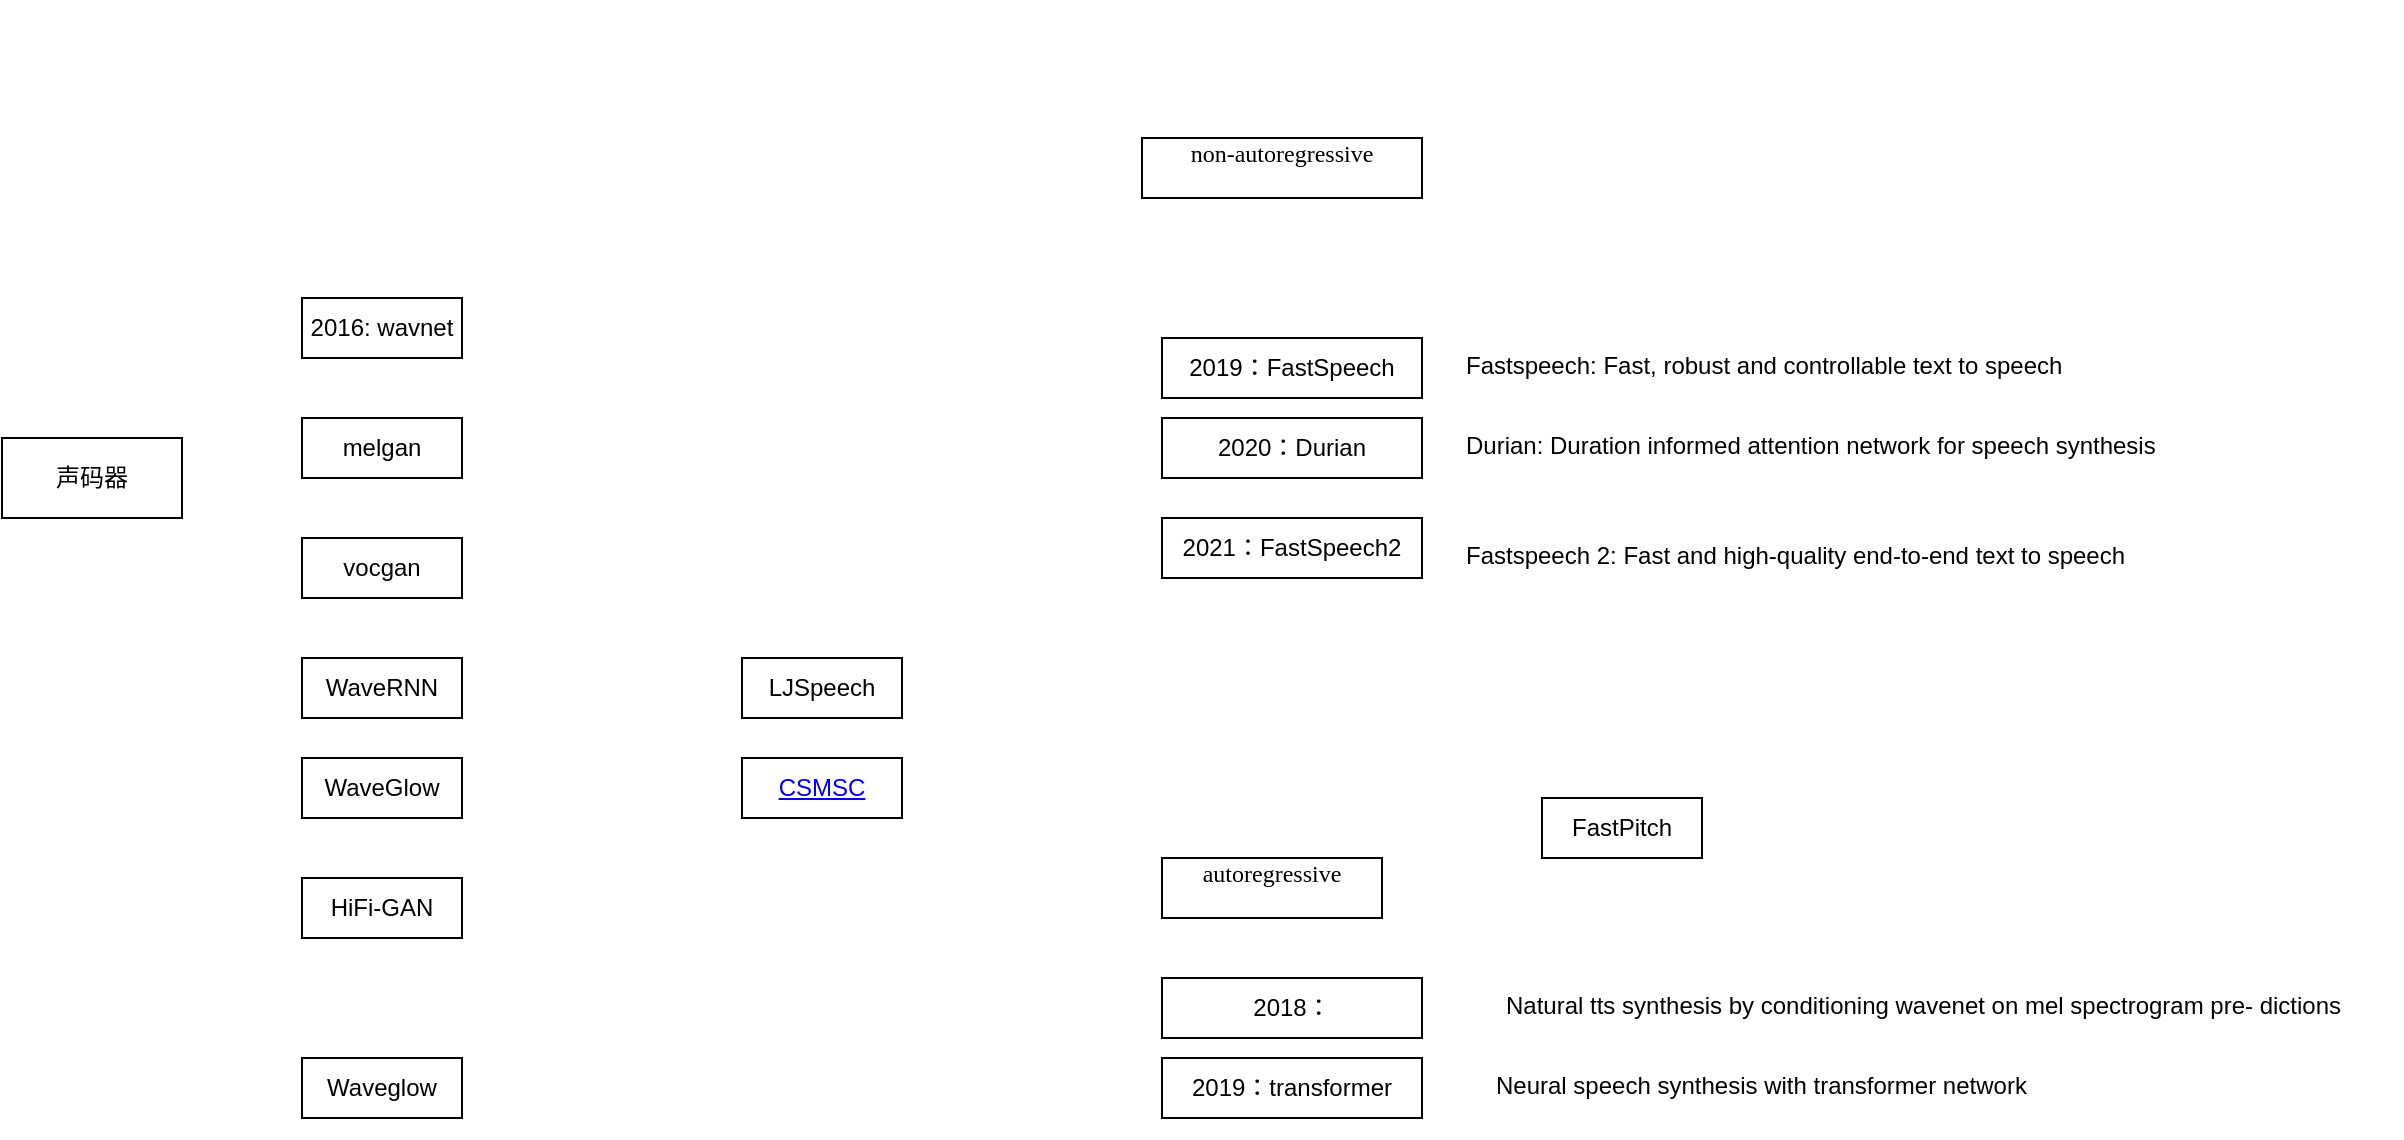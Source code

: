 <mxfile version="20.8.20" type="github">
  <diagram name="第 1 页" id="XqaPQaEN6GuPbCgxc5vC">
    <mxGraphModel dx="934" dy="589" grid="1" gridSize="10" guides="1" tooltips="1" connect="1" arrows="1" fold="1" page="1" pageScale="1" pageWidth="827" pageHeight="1169" math="0" shadow="0">
      <root>
        <mxCell id="0" />
        <mxCell id="1" parent="0" />
        <mxCell id="FTf-IxsuEyze3aedEXJP-1" value="声码器" style="rounded=0;whiteSpace=wrap;html=1;" vertex="1" parent="1">
          <mxGeometry x="90" y="220" width="90" height="40" as="geometry" />
        </mxCell>
        <mxCell id="FTf-IxsuEyze3aedEXJP-2" value="&lt;div&gt;2016: wavnet&lt;/div&gt;" style="rounded=0;whiteSpace=wrap;html=1;" vertex="1" parent="1">
          <mxGeometry x="240" y="150" width="80" height="30" as="geometry" />
        </mxCell>
        <mxCell id="FTf-IxsuEyze3aedEXJP-3" value="melgan" style="rounded=0;whiteSpace=wrap;html=1;" vertex="1" parent="1">
          <mxGeometry x="240" y="210" width="80" height="30" as="geometry" />
        </mxCell>
        <mxCell id="FTf-IxsuEyze3aedEXJP-4" value="&lt;div&gt;vocgan&lt;/div&gt;" style="rounded=0;whiteSpace=wrap;html=1;" vertex="1" parent="1">
          <mxGeometry x="240" y="270" width="80" height="30" as="geometry" />
        </mxCell>
        <mxCell id="FTf-IxsuEyze3aedEXJP-6" value="FastPitch" style="rounded=0;whiteSpace=wrap;html=1;" vertex="1" parent="1">
          <mxGeometry x="860" y="400" width="80" height="30" as="geometry" />
        </mxCell>
        <mxCell id="FTf-IxsuEyze3aedEXJP-7" value="&lt;div&gt;WaveRNN&lt;/div&gt;" style="rounded=0;whiteSpace=wrap;html=1;" vertex="1" parent="1">
          <mxGeometry x="240" y="330" width="80" height="30" as="geometry" />
        </mxCell>
        <mxCell id="FTf-IxsuEyze3aedEXJP-8" value="&lt;div&gt;&lt;div&gt;WaveGlow&lt;/div&gt;&lt;/div&gt;" style="rounded=0;whiteSpace=wrap;html=1;" vertex="1" parent="1">
          <mxGeometry x="240" y="380" width="80" height="30" as="geometry" />
        </mxCell>
        <mxCell id="FTf-IxsuEyze3aedEXJP-9" value="HiFi-GAN" style="rounded=0;whiteSpace=wrap;html=1;" vertex="1" parent="1">
          <mxGeometry x="240" y="440" width="80" height="30" as="geometry" />
        </mxCell>
        <mxCell id="FTf-IxsuEyze3aedEXJP-10" value="&lt;a href=&quot;https://www.data-baker.com/open_source.html&quot; target=&quot;_blank&quot;&gt;CSMSC&lt;/a&gt;" style="rounded=0;whiteSpace=wrap;html=1;" vertex="1" parent="1">
          <mxGeometry x="460" y="380" width="80" height="30" as="geometry" />
        </mxCell>
        <mxCell id="FTf-IxsuEyze3aedEXJP-11" value="Waveglow" style="rounded=0;whiteSpace=wrap;html=1;" vertex="1" parent="1">
          <mxGeometry x="240" y="530" width="80" height="30" as="geometry" />
        </mxCell>
        <mxCell id="FTf-IxsuEyze3aedEXJP-12" value="&lt;div&gt;2020：Durian&lt;/div&gt;" style="rounded=0;whiteSpace=wrap;html=1;" vertex="1" parent="1">
          <mxGeometry x="670" y="210" width="130" height="30" as="geometry" />
        </mxCell>
        <mxCell id="FTf-IxsuEyze3aedEXJP-13" value="2019：transformer" style="rounded=0;whiteSpace=wrap;html=1;" vertex="1" parent="1">
          <mxGeometry x="670" y="530" width="130" height="30" as="geometry" />
        </mxCell>
        <mxCell id="FTf-IxsuEyze3aedEXJP-14" value="&#xa;		&lt;div title=&quot;Page 1&quot; class=&quot;page&quot;&gt;&#xa;			&lt;div class=&quot;layoutArea&quot;&gt;&#xa;				&lt;div class=&quot;column&quot;&gt;&#xa;					&lt;p&gt;&lt;span style=&quot;font-size: 9.0pt; font-family: &#39;NimbusRomNo9L&#39;&quot;&gt;non-autoregressive&#xa;&lt;/span&gt;&lt;/p&gt;&#xa;				&lt;/div&gt;&#xa;			&lt;/div&gt;&#xa;		&lt;/div&gt;&#xa;	&#xa;" style="rounded=0;whiteSpace=wrap;html=1;" vertex="1" parent="1">
          <mxGeometry x="660" y="70" width="140" height="30" as="geometry" />
        </mxCell>
        <mxCell id="FTf-IxsuEyze3aedEXJP-15" value="&#xa;		&lt;div title=&quot;Page 1&quot; class=&quot;page&quot;&gt;&#xa;			&lt;div class=&quot;layoutArea&quot;&gt;&#xa;				&lt;div class=&quot;column&quot;&gt;&#xa;					&lt;p&gt;&lt;span style=&quot;font-size: 9.0pt; font-family: &#39;NimbusRomNo9L&#39;&quot;&gt;autoregressive&#xa;&lt;/span&gt;&lt;/p&gt;&#xa;				&lt;/div&gt;&#xa;			&lt;/div&gt;&#xa;		&lt;/div&gt;&#xa;	&#xa;" style="rounded=0;whiteSpace=wrap;html=1;" vertex="1" parent="1">
          <mxGeometry x="670" y="430" width="110" height="30" as="geometry" />
        </mxCell>
        <mxCell id="FTf-IxsuEyze3aedEXJP-16" value="LJSpeech" style="rounded=0;whiteSpace=wrap;html=1;" vertex="1" parent="1">
          <mxGeometry x="460" y="330" width="80" height="30" as="geometry" />
        </mxCell>
        <mxCell id="FTf-IxsuEyze3aedEXJP-17" value="&lt;div&gt;2019：FastSpeech&lt;/div&gt;" style="rounded=0;whiteSpace=wrap;html=1;" vertex="1" parent="1">
          <mxGeometry x="670" y="170" width="130" height="30" as="geometry" />
        </mxCell>
        <mxCell id="FTf-IxsuEyze3aedEXJP-18" value="2021：FastSpeech2" style="rounded=0;whiteSpace=wrap;html=1;" vertex="1" parent="1">
          <mxGeometry x="670" y="260" width="130" height="30" as="geometry" />
        </mxCell>
        <mxCell id="FTf-IxsuEyze3aedEXJP-22" value="Durian: Duration informed attention network for speech synthesis" style="text;whiteSpace=wrap;html=1;" vertex="1" parent="1">
          <mxGeometry x="820" y="210" width="380" height="40" as="geometry" />
        </mxCell>
        <mxCell id="FTf-IxsuEyze3aedEXJP-24" value="Fastspeech 2: Fast and high-quality end-to-end text to speech" style="text;whiteSpace=wrap;html=1;" vertex="1" parent="1">
          <mxGeometry x="820" y="265" width="360" height="40" as="geometry" />
        </mxCell>
        <mxCell id="FTf-IxsuEyze3aedEXJP-25" value="Fastspeech: Fast, robust and controllable text to speech" style="text;whiteSpace=wrap;html=1;" vertex="1" parent="1">
          <mxGeometry x="820" y="170" width="330" height="40" as="geometry" />
        </mxCell>
        <mxCell id="FTf-IxsuEyze3aedEXJP-27" value="Neural speech synthesis with transformer network" style="text;whiteSpace=wrap;html=1;" vertex="1" parent="1">
          <mxGeometry x="835" y="530" width="300" height="40" as="geometry" />
        </mxCell>
        <mxCell id="FTf-IxsuEyze3aedEXJP-28" value="Natural tts synthesis by conditioning wavenet on mel spectrogram pre- dictions" style="text;whiteSpace=wrap;html=1;" vertex="1" parent="1">
          <mxGeometry x="840" y="490" width="450" height="40" as="geometry" />
        </mxCell>
        <mxCell id="FTf-IxsuEyze3aedEXJP-29" value="&lt;div&gt;2018：&lt;/div&gt;" style="rounded=0;whiteSpace=wrap;html=1;" vertex="1" parent="1">
          <mxGeometry x="670" y="490" width="130" height="30" as="geometry" />
        </mxCell>
      </root>
    </mxGraphModel>
  </diagram>
</mxfile>
